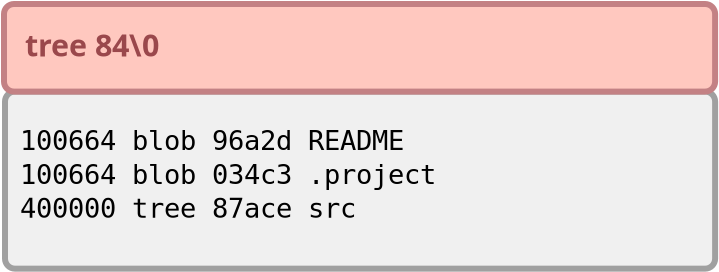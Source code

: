 <?xml version="1.0" encoding="UTF-8"?>
<dia:diagram xmlns:dia="http://www.lysator.liu.se/~alla/dia/">
  <dia:layer name="Background" visible="true" active="true">
    <dia:object type="Standard - Box" version="0" id="O0">
      <dia:attribute name="obj_pos">
        <dia:point val="4.05,6.675"/>
      </dia:attribute>
      <dia:attribute name="obj_bb">
        <dia:rectangle val="3.9,6.525;39.706,15.682"/>
      </dia:attribute>
      <dia:attribute name="elem_corner">
        <dia:point val="4.05,6.675"/>
      </dia:attribute>
      <dia:attribute name="elem_width">
        <dia:real val="35.506"/>
      </dia:attribute>
      <dia:attribute name="elem_height">
        <dia:real val="8.858"/>
      </dia:attribute>
      <dia:attribute name="border_width">
        <dia:real val="0.3"/>
      </dia:attribute>
      <dia:attribute name="border_color">
        <dia:color val="#a0a0a0"/>
      </dia:attribute>
      <dia:attribute name="inner_color">
        <dia:color val="#f0f0f0"/>
      </dia:attribute>
      <dia:attribute name="show_background">
        <dia:boolean val="true"/>
      </dia:attribute>
      <dia:attribute name="corner_radius">
        <dia:real val="0.5"/>
      </dia:attribute>
    </dia:object>
    <dia:object type="Standard - Box" version="0" id="O1">
      <dia:attribute name="obj_pos">
        <dia:point val="4,2.3"/>
      </dia:attribute>
      <dia:attribute name="obj_bb">
        <dia:rectangle val="3.85,2.15;39.706,6.829"/>
      </dia:attribute>
      <dia:attribute name="elem_corner">
        <dia:point val="4,2.3"/>
      </dia:attribute>
      <dia:attribute name="elem_width">
        <dia:real val="35.556"/>
      </dia:attribute>
      <dia:attribute name="elem_height">
        <dia:real val="4.379"/>
      </dia:attribute>
      <dia:attribute name="border_width">
        <dia:real val="0.3"/>
      </dia:attribute>
      <dia:attribute name="border_color">
        <dia:color val="#c38184"/>
      </dia:attribute>
      <dia:attribute name="inner_color">
        <dia:color val="#ffc8bf"/>
      </dia:attribute>
      <dia:attribute name="show_background">
        <dia:boolean val="true"/>
      </dia:attribute>
      <dia:attribute name="corner_radius">
        <dia:real val="0.5"/>
      </dia:attribute>
    </dia:object>
    <dia:object type="Standard - Text" version="1" id="O2">
      <dia:attribute name="obj_pos">
        <dia:point val="5.05,4.925"/>
      </dia:attribute>
      <dia:attribute name="obj_bb">
        <dia:rectangle val="5.05,3.466;12.907,5.374"/>
      </dia:attribute>
      <dia:attribute name="text">
        <dia:composite type="text">
          <dia:attribute name="string">
            <dia:string>#tree 84\0#</dia:string>
          </dia:attribute>
          <dia:attribute name="font">
            <dia:font family="sans" style="80" name="Helvetica-Bold"/>
          </dia:attribute>
          <dia:attribute name="height">
            <dia:real val="1.905"/>
          </dia:attribute>
          <dia:attribute name="pos">
            <dia:point val="5.05,4.925"/>
          </dia:attribute>
          <dia:attribute name="color">
            <dia:color val="#9a484c"/>
          </dia:attribute>
          <dia:attribute name="alignment">
            <dia:enum val="0"/>
          </dia:attribute>
        </dia:composite>
      </dia:attribute>
      <dia:attribute name="valign">
        <dia:enum val="3"/>
      </dia:attribute>
    </dia:object>
    <dia:object type="Standard - Text" version="1" id="O3">
      <dia:attribute name="obj_pos">
        <dia:point val="4.803,9.604"/>
      </dia:attribute>
      <dia:attribute name="obj_bb">
        <dia:rectangle val="4.803,8.346;25.993,13.31"/>
      </dia:attribute>
      <dia:attribute name="text">
        <dia:composite type="text">
          <dia:attribute name="string">
            <dia:string>#100664 blob 96a2d README
100664 blob 034c3 .project
400000 tree 87ace src#</dia:string>
          </dia:attribute>
          <dia:attribute name="font">
            <dia:font family="monospace" style="0" name="Courier"/>
          </dia:attribute>
          <dia:attribute name="height">
            <dia:real val="1.693"/>
          </dia:attribute>
          <dia:attribute name="pos">
            <dia:point val="4.803,9.604"/>
          </dia:attribute>
          <dia:attribute name="color">
            <dia:color val="#000000"/>
          </dia:attribute>
          <dia:attribute name="alignment">
            <dia:enum val="0"/>
          </dia:attribute>
        </dia:composite>
      </dia:attribute>
      <dia:attribute name="valign">
        <dia:enum val="3"/>
      </dia:attribute>
    </dia:object>
  </dia:layer>
</dia:diagram>
